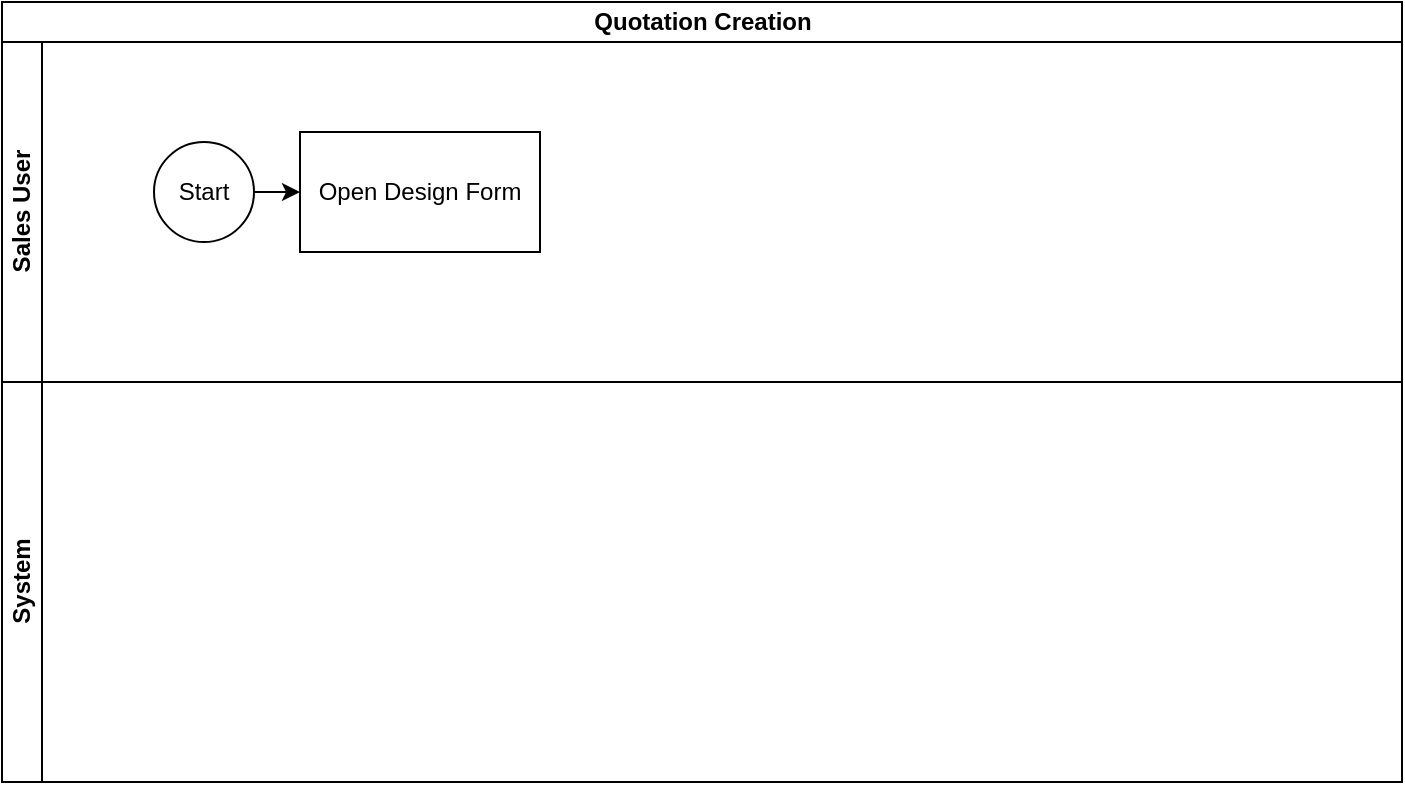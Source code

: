<mxfile version="27.2.0">
  <diagram id="prtHgNgQTEPvFCAcTncT" name="Page-1">
    <mxGraphModel dx="981" dy="455" grid="1" gridSize="10" guides="1" tooltips="1" connect="1" arrows="1" fold="1" page="1" pageScale="1" pageWidth="827" pageHeight="1169" math="0" shadow="0">
      <root>
        <mxCell id="0" />
        <mxCell id="1" parent="0" />
        <mxCell id="Zq63p_5ZVFqSqhZ2solw-1" value="Quotation Creation" style="swimlane;childLayout=stackLayout;resizeParent=1;resizeParentMax=0;horizontal=1;startSize=20;horizontalStack=0;html=1;" parent="1" vertex="1">
          <mxGeometry x="34" y="55" width="700" height="390" as="geometry" />
        </mxCell>
        <mxCell id="Zq63p_5ZVFqSqhZ2solw-2" value="Sales User" style="swimlane;startSize=20;horizontal=0;html=1;" parent="Zq63p_5ZVFqSqhZ2solw-1" vertex="1">
          <mxGeometry y="20" width="700" height="170" as="geometry" />
        </mxCell>
        <mxCell id="Zq63p_5ZVFqSqhZ2solw-3" value="&lt;strong&gt;System&lt;/strong&gt;" style="swimlane;startSize=20;horizontal=0;html=1;" parent="Zq63p_5ZVFqSqhZ2solw-1" vertex="1">
          <mxGeometry y="190" width="700" height="200" as="geometry" />
        </mxCell>
        <mxCell id="faZruuLXonxoN6pcGB2F-1" style="edgeStyle=orthogonalEdgeStyle;rounded=0;orthogonalLoop=1;jettySize=auto;html=1;exitX=1;exitY=0.5;exitDx=0;exitDy=0;entryX=0;entryY=0.5;entryDx=0;entryDy=0;" edge="1" parent="1" source="faZruuLXonxoN6pcGB2F-2" target="faZruuLXonxoN6pcGB2F-3">
          <mxGeometry relative="1" as="geometry" />
        </mxCell>
        <mxCell id="faZruuLXonxoN6pcGB2F-2" value="Start" style="ellipse;whiteSpace=wrap;html=1;aspect=fixed;" vertex="1" parent="1">
          <mxGeometry x="110" y="125" width="50" height="50" as="geometry" />
        </mxCell>
        <mxCell id="faZruuLXonxoN6pcGB2F-3" value="Open Design Form" style="rounded=0;whiteSpace=wrap;html=1;" vertex="1" parent="1">
          <mxGeometry x="183" y="120" width="120" height="60" as="geometry" />
        </mxCell>
      </root>
    </mxGraphModel>
  </diagram>
</mxfile>
